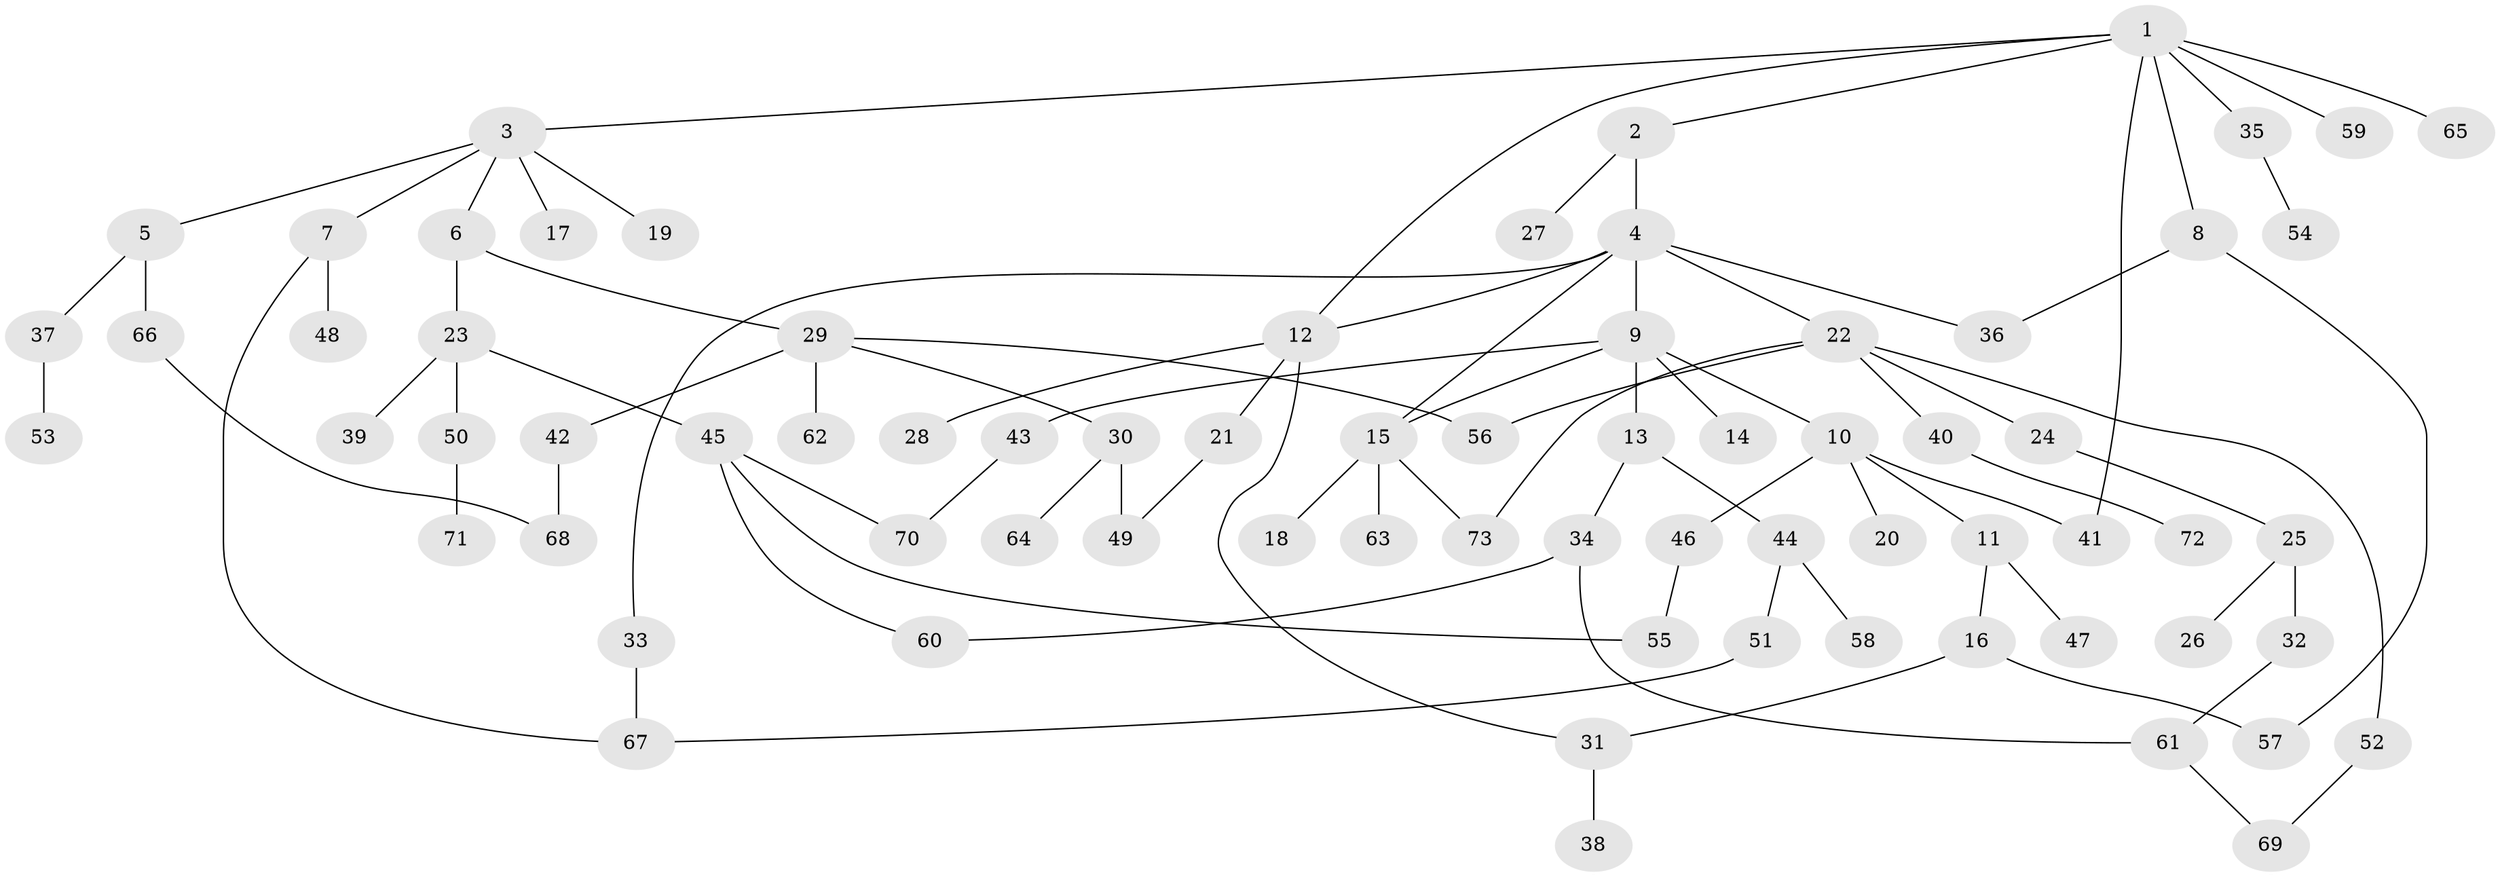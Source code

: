 // coarse degree distribution, {12: 0.02040816326530612, 3: 0.1836734693877551, 10: 0.02040816326530612, 7: 0.02040816326530612, 5: 0.02040816326530612, 4: 0.10204081632653061, 1: 0.3469387755102041, 2: 0.2653061224489796, 6: 0.02040816326530612}
// Generated by graph-tools (version 1.1) at 2025/51/02/27/25 19:51:37]
// undirected, 73 vertices, 89 edges
graph export_dot {
graph [start="1"]
  node [color=gray90,style=filled];
  1;
  2;
  3;
  4;
  5;
  6;
  7;
  8;
  9;
  10;
  11;
  12;
  13;
  14;
  15;
  16;
  17;
  18;
  19;
  20;
  21;
  22;
  23;
  24;
  25;
  26;
  27;
  28;
  29;
  30;
  31;
  32;
  33;
  34;
  35;
  36;
  37;
  38;
  39;
  40;
  41;
  42;
  43;
  44;
  45;
  46;
  47;
  48;
  49;
  50;
  51;
  52;
  53;
  54;
  55;
  56;
  57;
  58;
  59;
  60;
  61;
  62;
  63;
  64;
  65;
  66;
  67;
  68;
  69;
  70;
  71;
  72;
  73;
  1 -- 2;
  1 -- 3;
  1 -- 8;
  1 -- 12;
  1 -- 35;
  1 -- 41;
  1 -- 59;
  1 -- 65;
  2 -- 4;
  2 -- 27;
  3 -- 5;
  3 -- 6;
  3 -- 7;
  3 -- 17;
  3 -- 19;
  4 -- 9;
  4 -- 15;
  4 -- 22;
  4 -- 33;
  4 -- 36;
  4 -- 12;
  5 -- 37;
  5 -- 66;
  6 -- 23;
  6 -- 29;
  7 -- 48;
  7 -- 67;
  8 -- 57;
  8 -- 36;
  9 -- 10;
  9 -- 13;
  9 -- 14;
  9 -- 43;
  9 -- 15;
  10 -- 11;
  10 -- 20;
  10 -- 46;
  10 -- 41;
  11 -- 16;
  11 -- 47;
  12 -- 21;
  12 -- 28;
  12 -- 31;
  13 -- 34;
  13 -- 44;
  15 -- 18;
  15 -- 63;
  15 -- 73;
  16 -- 31;
  16 -- 57;
  21 -- 49;
  22 -- 24;
  22 -- 40;
  22 -- 52;
  22 -- 56;
  22 -- 73;
  23 -- 39;
  23 -- 45;
  23 -- 50;
  24 -- 25;
  25 -- 26;
  25 -- 32;
  29 -- 30;
  29 -- 42;
  29 -- 62;
  29 -- 56;
  30 -- 64;
  30 -- 49;
  31 -- 38;
  32 -- 61;
  33 -- 67;
  34 -- 60;
  34 -- 61;
  35 -- 54;
  37 -- 53;
  40 -- 72;
  42 -- 68;
  43 -- 70;
  44 -- 51;
  44 -- 58;
  45 -- 70;
  45 -- 55;
  45 -- 60;
  46 -- 55;
  50 -- 71;
  51 -- 67;
  52 -- 69;
  61 -- 69;
  66 -- 68;
}
